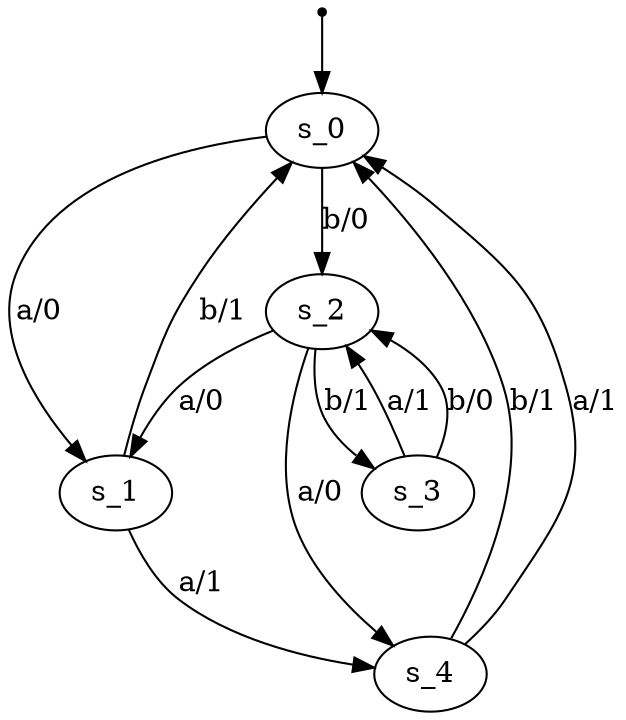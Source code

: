 digraph fsm {
	s_0 [root=true]
	s_1
	s_2
	s_3
	s_4
	qi [shape = point]
	qi -> s_0
	s_0 -> s_1 [label="a/0"]
	s_1 -> s_0 [label="b/1"]
	s_0 -> s_2 [label="b/0"]
	s_2 -> s_3 [label="b/1"]
	s_3 -> s_2 [label="a/1"]
	s_3 -> s_2 [label="b/0"]
	s_2 -> s_4 [label="a/0"]
	s_4 -> s_0 [label="b/1"]
	s_4 -> s_0 [label="a/1"]
	s_1 -> s_4 [label="a/1"]
	s_2 -> s_1 [label="a/0"]
}